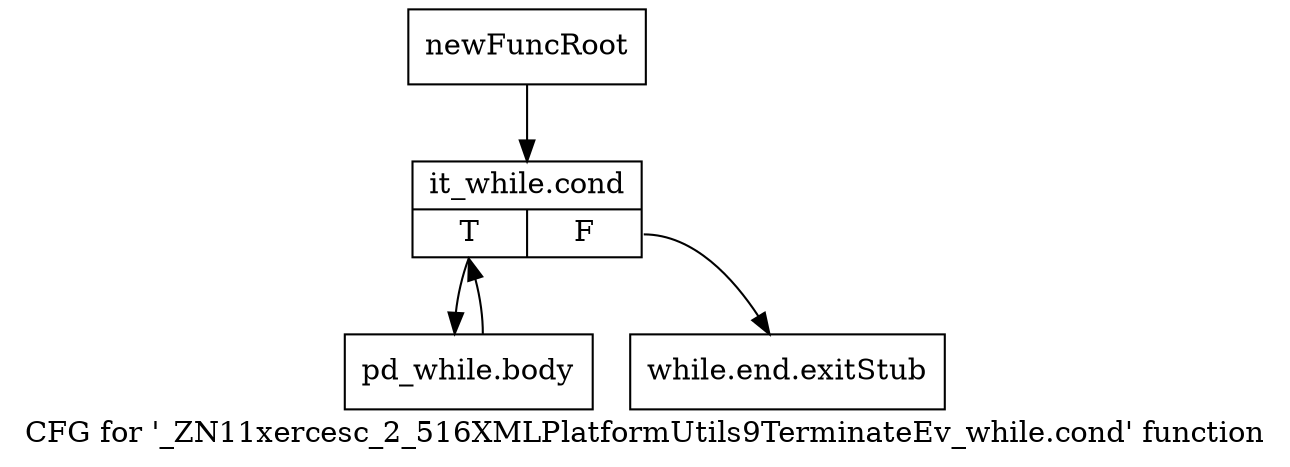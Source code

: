 digraph "CFG for '_ZN11xercesc_2_516XMLPlatformUtils9TerminateEv_while.cond' function" {
	label="CFG for '_ZN11xercesc_2_516XMLPlatformUtils9TerminateEv_while.cond' function";

	Node0x9919210 [shape=record,label="{newFuncRoot}"];
	Node0x9919210 -> Node0x99192b0;
	Node0x9919260 [shape=record,label="{while.end.exitStub}"];
	Node0x99192b0 [shape=record,label="{it_while.cond|{<s0>T|<s1>F}}"];
	Node0x99192b0:s0 -> Node0x9919300;
	Node0x99192b0:s1 -> Node0x9919260;
	Node0x9919300 [shape=record,label="{pd_while.body}"];
	Node0x9919300 -> Node0x99192b0;
}
